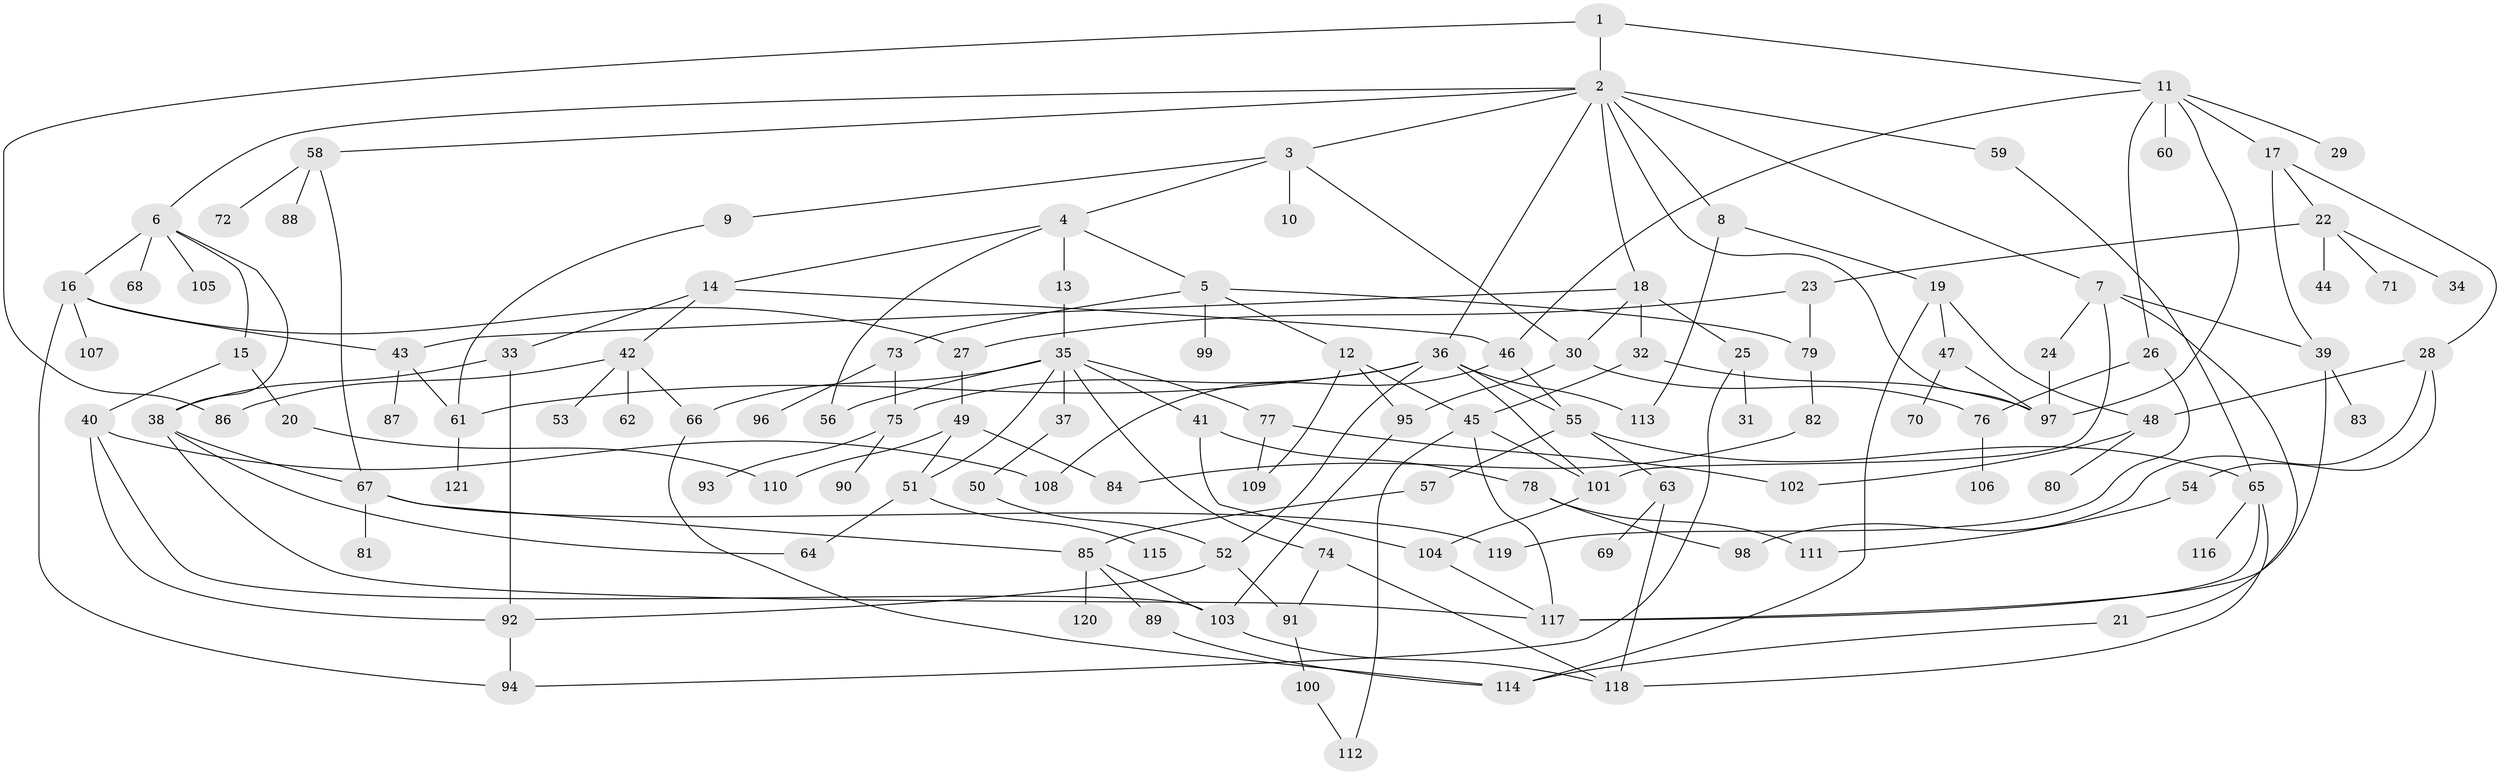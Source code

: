 // coarse degree distribution, {3: 0.22950819672131148, 12: 0.01639344262295082, 4: 0.2459016393442623, 6: 0.06557377049180328, 2: 0.18032786885245902, 5: 0.13114754098360656, 9: 0.01639344262295082, 7: 0.03278688524590164, 1: 0.08196721311475409}
// Generated by graph-tools (version 1.1) at 2025/36/03/04/25 23:36:13]
// undirected, 121 vertices, 178 edges
graph export_dot {
  node [color=gray90,style=filled];
  1;
  2;
  3;
  4;
  5;
  6;
  7;
  8;
  9;
  10;
  11;
  12;
  13;
  14;
  15;
  16;
  17;
  18;
  19;
  20;
  21;
  22;
  23;
  24;
  25;
  26;
  27;
  28;
  29;
  30;
  31;
  32;
  33;
  34;
  35;
  36;
  37;
  38;
  39;
  40;
  41;
  42;
  43;
  44;
  45;
  46;
  47;
  48;
  49;
  50;
  51;
  52;
  53;
  54;
  55;
  56;
  57;
  58;
  59;
  60;
  61;
  62;
  63;
  64;
  65;
  66;
  67;
  68;
  69;
  70;
  71;
  72;
  73;
  74;
  75;
  76;
  77;
  78;
  79;
  80;
  81;
  82;
  83;
  84;
  85;
  86;
  87;
  88;
  89;
  90;
  91;
  92;
  93;
  94;
  95;
  96;
  97;
  98;
  99;
  100;
  101;
  102;
  103;
  104;
  105;
  106;
  107;
  108;
  109;
  110;
  111;
  112;
  113;
  114;
  115;
  116;
  117;
  118;
  119;
  120;
  121;
  1 -- 2;
  1 -- 11;
  1 -- 86;
  2 -- 3;
  2 -- 6;
  2 -- 7;
  2 -- 8;
  2 -- 18;
  2 -- 36;
  2 -- 58;
  2 -- 59;
  2 -- 97;
  3 -- 4;
  3 -- 9;
  3 -- 10;
  3 -- 30;
  4 -- 5;
  4 -- 13;
  4 -- 14;
  4 -- 56;
  5 -- 12;
  5 -- 73;
  5 -- 99;
  5 -- 79;
  6 -- 15;
  6 -- 16;
  6 -- 38;
  6 -- 68;
  6 -- 105;
  7 -- 21;
  7 -- 24;
  7 -- 39;
  7 -- 101;
  8 -- 19;
  8 -- 113;
  9 -- 61;
  11 -- 17;
  11 -- 26;
  11 -- 29;
  11 -- 46;
  11 -- 60;
  11 -- 97;
  12 -- 109;
  12 -- 95;
  12 -- 45;
  13 -- 35;
  14 -- 33;
  14 -- 42;
  14 -- 46;
  15 -- 20;
  15 -- 40;
  16 -- 107;
  16 -- 43;
  16 -- 94;
  16 -- 27;
  17 -- 22;
  17 -- 28;
  17 -- 39;
  18 -- 25;
  18 -- 30;
  18 -- 32;
  18 -- 43;
  19 -- 47;
  19 -- 114;
  19 -- 48;
  20 -- 110;
  21 -- 114;
  22 -- 23;
  22 -- 34;
  22 -- 44;
  22 -- 71;
  23 -- 27;
  23 -- 79;
  24 -- 97;
  25 -- 31;
  25 -- 94;
  26 -- 76;
  26 -- 119;
  27 -- 49;
  28 -- 48;
  28 -- 54;
  28 -- 98;
  30 -- 76;
  30 -- 95;
  32 -- 45;
  32 -- 97;
  33 -- 92;
  33 -- 38;
  35 -- 37;
  35 -- 41;
  35 -- 56;
  35 -- 66;
  35 -- 74;
  35 -- 77;
  35 -- 51;
  36 -- 52;
  36 -- 55;
  36 -- 61;
  36 -- 75;
  36 -- 113;
  36 -- 101;
  37 -- 50;
  38 -- 64;
  38 -- 117;
  38 -- 67;
  39 -- 83;
  39 -- 117;
  40 -- 92;
  40 -- 103;
  40 -- 108;
  41 -- 78;
  41 -- 104;
  42 -- 53;
  42 -- 62;
  42 -- 86;
  42 -- 66;
  43 -- 87;
  43 -- 61;
  45 -- 112;
  45 -- 101;
  45 -- 117;
  46 -- 55;
  46 -- 108;
  47 -- 70;
  47 -- 97;
  48 -- 80;
  48 -- 102;
  49 -- 51;
  49 -- 110;
  49 -- 84;
  50 -- 52;
  51 -- 115;
  51 -- 64;
  52 -- 92;
  52 -- 91;
  54 -- 111;
  55 -- 57;
  55 -- 63;
  55 -- 65;
  57 -- 85;
  58 -- 67;
  58 -- 72;
  58 -- 88;
  59 -- 65;
  61 -- 121;
  63 -- 69;
  63 -- 118;
  65 -- 116;
  65 -- 117;
  65 -- 118;
  66 -- 114;
  67 -- 81;
  67 -- 119;
  67 -- 85;
  73 -- 96;
  73 -- 75;
  74 -- 91;
  74 -- 118;
  75 -- 90;
  75 -- 93;
  76 -- 106;
  77 -- 102;
  77 -- 109;
  78 -- 98;
  78 -- 111;
  79 -- 82;
  82 -- 84;
  85 -- 89;
  85 -- 120;
  85 -- 103;
  89 -- 114;
  91 -- 100;
  92 -- 94;
  95 -- 103;
  100 -- 112;
  101 -- 104;
  103 -- 118;
  104 -- 117;
}
